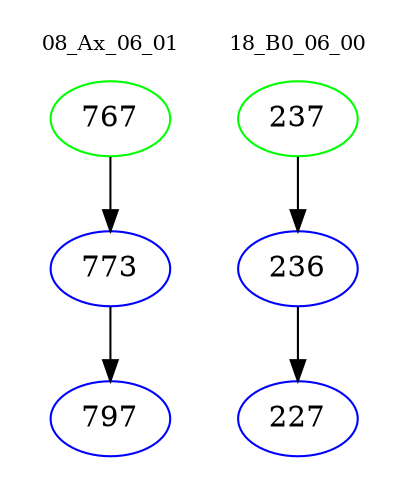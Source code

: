 digraph{
subgraph cluster_0 {
color = white
label = "08_Ax_06_01";
fontsize=10;
T0_767 [label="767", color="green"]
T0_767 -> T0_773 [color="black"]
T0_773 [label="773", color="blue"]
T0_773 -> T0_797 [color="black"]
T0_797 [label="797", color="blue"]
}
subgraph cluster_1 {
color = white
label = "18_B0_06_00";
fontsize=10;
T1_237 [label="237", color="green"]
T1_237 -> T1_236 [color="black"]
T1_236 [label="236", color="blue"]
T1_236 -> T1_227 [color="black"]
T1_227 [label="227", color="blue"]
}
}
